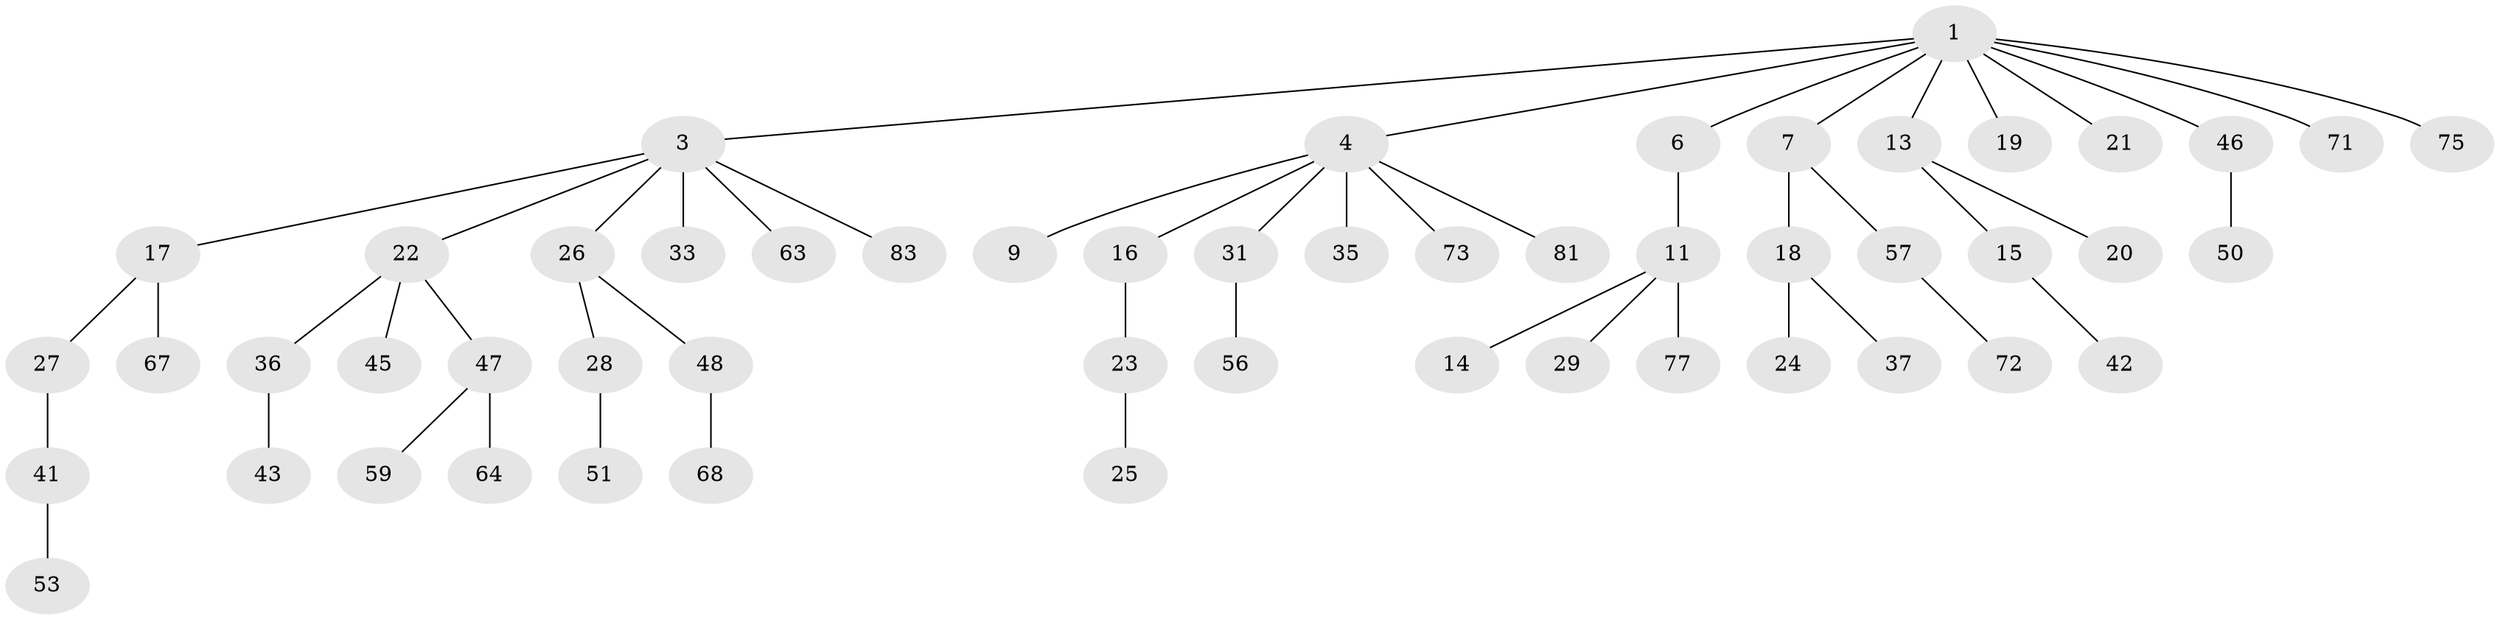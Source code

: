 // Generated by graph-tools (version 1.1) at 2025/24/03/03/25 07:24:07]
// undirected, 53 vertices, 52 edges
graph export_dot {
graph [start="1"]
  node [color=gray90,style=filled];
  1 [super="+2"];
  3 [super="+10"];
  4 [super="+5"];
  6;
  7 [super="+8"];
  9 [super="+55"];
  11 [super="+12"];
  13 [super="+44"];
  14;
  15 [super="+66"];
  16 [super="+30"];
  17 [super="+49"];
  18;
  19 [super="+78"];
  20 [super="+40"];
  21;
  22 [super="+38"];
  23;
  24 [super="+74"];
  25 [super="+70"];
  26 [super="+52"];
  27 [super="+34"];
  28 [super="+32"];
  29;
  31 [super="+60"];
  33 [super="+65"];
  35;
  36 [super="+54"];
  37 [super="+39"];
  41 [super="+76"];
  42;
  43;
  45 [super="+62"];
  46 [super="+61"];
  47 [super="+58"];
  48 [super="+80"];
  50;
  51;
  53;
  56;
  57;
  59;
  63;
  64 [super="+69"];
  67 [super="+79"];
  68 [super="+82"];
  71;
  72;
  73;
  75;
  77;
  81;
  83;
  1 -- 3;
  1 -- 4;
  1 -- 6;
  1 -- 13;
  1 -- 19;
  1 -- 21;
  1 -- 46;
  1 -- 71;
  1 -- 75;
  1 -- 7;
  3 -- 26;
  3 -- 33;
  3 -- 63;
  3 -- 83;
  3 -- 17;
  3 -- 22;
  4 -- 9;
  4 -- 31;
  4 -- 16;
  4 -- 81;
  4 -- 35;
  4 -- 73;
  6 -- 11;
  7 -- 18;
  7 -- 57;
  11 -- 14;
  11 -- 29;
  11 -- 77;
  13 -- 15;
  13 -- 20;
  15 -- 42;
  16 -- 23;
  17 -- 27;
  17 -- 67;
  18 -- 24;
  18 -- 37;
  22 -- 36;
  22 -- 45;
  22 -- 47;
  23 -- 25;
  26 -- 28;
  26 -- 48;
  27 -- 41;
  28 -- 51;
  31 -- 56;
  36 -- 43;
  41 -- 53;
  46 -- 50;
  47 -- 59;
  47 -- 64;
  48 -- 68;
  57 -- 72;
}
